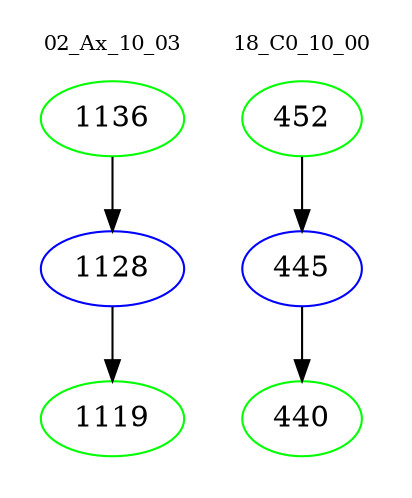 digraph{
subgraph cluster_0 {
color = white
label = "02_Ax_10_03";
fontsize=10;
T0_1136 [label="1136", color="green"]
T0_1136 -> T0_1128 [color="black"]
T0_1128 [label="1128", color="blue"]
T0_1128 -> T0_1119 [color="black"]
T0_1119 [label="1119", color="green"]
}
subgraph cluster_1 {
color = white
label = "18_C0_10_00";
fontsize=10;
T1_452 [label="452", color="green"]
T1_452 -> T1_445 [color="black"]
T1_445 [label="445", color="blue"]
T1_445 -> T1_440 [color="black"]
T1_440 [label="440", color="green"]
}
}
